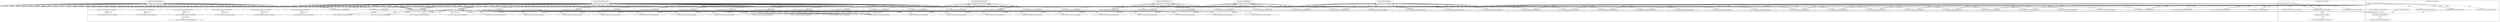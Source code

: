 digraph G {
	"10.1.80.1:42604#ServerID_OuterContainerID"->"1_fwatchdog#ServerID_667d78fb58-2fhs5"[ label="GET" ];
	"1_fwatchdog#ServerID_667d78fb58-2fhs5"->"10.1.80.1:42604#ServerID_OuterContainerID"[ label="RESPONSE" ];
	"10.1.80.1:42606#ServerID_OuterContainerID"->"1_fwatchdog#ServerID_667d78fb58-2fhs5"[ label="GET" ];
	"10.1.80.1:53608#ServerID_OuterContainerID"->"1_fwatchdog#ServerID_6dcbcc88d5-4vpdn"[ label="GET" ];
	"10.1.80.1:52539#ServerID_OuterContainerID"->"1_fwatchdog#ServerID_8665dd9487-x4b6d"[ label="GET" ];
	"1_fwatchdog#ServerID_6dcbcc88d5-4vpdn"->"10.1.80.1:53606#ServerID_OuterContainerID"[ label="RESPONSE" ];
	"1_fwatchdog#ServerID_6dcbcc88d5-4vpdn"->"10.1.80.1:53608#ServerID_OuterContainerID"[ label="RESPONSE" ];
	"1_fwatchdog#ServerID_667d78fb58-2fhs5"->"10.1.80.1:42606#ServerID_OuterContainerID"[ label="RESPONSE" ];
	"1_fwatchdog#ServerID_8665dd9487-x4b6d"->"10.1.80.1:52539#ServerID_OuterContainerID"[ label="RESPONSE" ];
	"10.1.80.1:53606#ServerID_OuterContainerID"->"1_fwatchdog#ServerID_6dcbcc88d5-4vpdn"[ label="GET" ];
	"1_fwatchdog#ServerID_8665dd9487-x4b6d"->"10.1.80.1:52538#ServerID_OuterContainerID"[ label="RESPONSE" ];
	"10.1.80.1:54096#ServerID_OuterContainerID"->"1_fwatchdog#ServerID_76c96688d7-2rgjp"[ label="GET" ];
	"10.1.80.1:52538#ServerID_OuterContainerID"->"1_fwatchdog#ServerID_8665dd9487-x4b6d"[ label="GET" ];
	"1_fwatchdog#ServerID_76c96688d7-2rgjp"->"10.1.80.1:54096#ServerID_OuterContainerID"[ label="RESPONSE" ];
	"10.1.80.1:54094#ServerID_OuterContainerID"->"1_fwatchdog#ServerID_76c96688d7-2rgjp"[ label="GET" ];
	"1_fwatchdog#ServerID_76c96688d7-2rgjp"->"10.1.80.1:54094#ServerID_OuterContainerID"[ label="RESPONSE" ];
	"10.1.80.1:42634#ServerID_OuterContainerID"->"1_fwatchdog#ServerID_667d78fb58-2fhs5"[ label="GET" ];
	"1_fwatchdog#ServerID_667d78fb58-2fhs5"->"10.1.80.1:42634#ServerID_OuterContainerID"[ label="RESPONSE" ];
	"10.1.80.1:42632#ServerID_OuterContainerID"->"1_fwatchdog#ServerID_667d78fb58-2fhs5"[ label="GET" ];
	"1_fwatchdog#ServerID_6dcbcc88d5-4vpdn"->"gateway:8080#ServerID_OuterContainerID"[ label="POST" ];
	"1_fwatchdog#ServerID_667d78fb58-2fhs5"->"10.1.80.1:42632#ServerID_OuterContainerID"[ label="RESPONSE" ];
	"10.1.80.1:53638#ServerID_OuterContainerID"->"1_fwatchdog#ServerID_6dcbcc88d5-4vpdn"[ label="GET" ];
	"10.1.80.1:53636#ServerID_OuterContainerID"->"1_fwatchdog#ServerID_6dcbcc88d5-4vpdn"[ label="GET" ];
	"1_fwatchdog#ServerID_6dcbcc88d5-4vpdn"->"10.1.80.1:53638#ServerID_OuterContainerID"[ label="RESPONSE" ];
	"1_fwatchdog#ServerID_6dcbcc88d5-4vpdn"->"10.1.80.1:53636#ServerID_OuterContainerID"[ label="RESPONSE" ];
	"10.1.80.247:59974#ServerID_OuterContainerID"->"1_fwatchdog#ServerID_6dcbcc88d5-4vpdn"[ label="POST" ];
	"1_fwatchdog#ServerID_6dcbcc88d5-4vpdn"->"10.1.80.247:8080#ServerID_OuterContainerID"[ label="POST" ];
	"10.1.80.247:33316#ServerID_OuterContainerID"->"1_fwatchdog#ServerID_667d78fb58-2fhs5"[ label="POST" ];
	"1_fwatchdog#ServerID_667d78fb58-2fhs5"->"10.1.80.247:33316#ServerID_OuterContainerID"[ label="RESPONSE" ];
	"10.1.80.247:8080#ServerID_OuterContainerID"->"1_fwatchdog#ServerID_6dcbcc88d5-4vpdn"[ label="RESPONSE" ];
	"gateway:8080#ServerID_OuterContainerID"->"1_fwatchdog#ServerID_6dcbcc88d5-4vpdn"[ label="RESPONSE" ];
	"1_fwatchdog#ServerID_6dcbcc88d5-4vpdn"->"10.1.80.247:59974#ServerID_OuterContainerID"[ label="RESPONSE" ];
	"10.1.80.1:52584#ServerID_OuterContainerID"->"1_fwatchdog#ServerID_8665dd9487-x4b6d"[ label="GET" ];
	"10.1.80.1:52586#ServerID_OuterContainerID"->"1_fwatchdog#ServerID_8665dd9487-x4b6d"[ label="GET" ];
	"1_fwatchdog#ServerID_8665dd9487-x4b6d"->"10.1.80.1:52584#ServerID_OuterContainerID"[ label="RESPONSE" ];
	"1_fwatchdog#ServerID_8665dd9487-x4b6d"->"10.1.80.1:52586#ServerID_OuterContainerID"[ label="RESPONSE" ];
	"10.1.80.247:59974#ServerID_OuterContainerID"->"1_fwatchdog#ServerID_6dcbcc88d5-4vpdn"[ label="POST" ];
	"1_fwatchdog#ServerID_6dcbcc88d5-4vpdn"->"gateway:8080#ServerID_OuterContainerID"[ label="POST" ];
	"1_fwatchdog#ServerID_6dcbcc88d5-4vpdn"->"10.1.80.247:8080#ServerID_OuterContainerID"[ label="POST" ];
	"10.1.80.247:33316#ServerID_OuterContainerID"->"1_fwatchdog#ServerID_667d78fb58-2fhs5"[ label="POST" ];
	"1_fwatchdog#ServerID_667d78fb58-2fhs5"->"10.1.80.247:33316#ServerID_OuterContainerID"[ label="RESPONSE" ];
	"10.1.80.247:8080#ServerID_OuterContainerID"->"1_fwatchdog#ServerID_6dcbcc88d5-4vpdn"[ label="RESPONSE" ];
	"gateway:8080#ServerID_OuterContainerID"->"1_fwatchdog#ServerID_6dcbcc88d5-4vpdn"[ label="RESPONSE" ];
	"1_fwatchdog#ServerID_6dcbcc88d5-4vpdn"->"10.1.80.247:59974#ServerID_OuterContainerID"[ label="RESPONSE" ];
	"10.1.80.1:54150#ServerID_OuterContainerID"->"1_fwatchdog#ServerID_76c96688d7-2rgjp"[ label="GET" ];
	"10.1.80.1:54148#ServerID_OuterContainerID"->"1_fwatchdog#ServerID_76c96688d7-2rgjp"[ label="GET" ];
	"1_fwatchdog#ServerID_76c96688d7-2rgjp"->"10.1.80.1:54150#ServerID_OuterContainerID"[ label="RESPONSE" ];
	"1_fwatchdog#ServerID_76c96688d7-2rgjp"->"10.1.80.1:54148#ServerID_OuterContainerID"[ label="RESPONSE" ];
	"10.1.80.247:59974#ServerID_OuterContainerID"->"1_fwatchdog#ServerID_6dcbcc88d5-4vpdn"[ label="POST" ];
	"1_fwatchdog#ServerID_6dcbcc88d5-4vpdn"->"gateway:8080#ServerID_OuterContainerID"[ label="POST" ];
	"1_fwatchdog#ServerID_6dcbcc88d5-4vpdn"->"10.1.80.247:8080#ServerID_OuterContainerID"[ label="POST" ];
	"10.1.80.247:33316#ServerID_OuterContainerID"->"1_fwatchdog#ServerID_667d78fb58-2fhs5"[ label="POST" ];
	"1_fwatchdog#ServerID_667d78fb58-2fhs5"->"10.1.80.247:33316#ServerID_OuterContainerID"[ label="RESPONSE" ];
	"10.1.80.247:8080#ServerID_OuterContainerID"->"1_fwatchdog#ServerID_6dcbcc88d5-4vpdn"[ label="RESPONSE" ];
	"gateway:8080#ServerID_OuterContainerID"->"1_fwatchdog#ServerID_6dcbcc88d5-4vpdn"[ label="RESPONSE" ];
	"1_fwatchdog#ServerID_6dcbcc88d5-4vpdn"->"10.1.80.247:59974#ServerID_OuterContainerID"[ label="RESPONSE" ];
	"10.1.80.247:59974#ServerID_OuterContainerID"->"1_fwatchdog#ServerID_6dcbcc88d5-4vpdn"[ label="POST" ];
	"1_fwatchdog#ServerID_6dcbcc88d5-4vpdn"->"gateway:8080#ServerID_OuterContainerID"[ label="POST" ];
	"1_fwatchdog#ServerID_6dcbcc88d5-4vpdn"->"10.1.80.247:8080#ServerID_OuterContainerID"[ label="POST" ];
	"10.1.80.247:33316#ServerID_OuterContainerID"->"1_fwatchdog#ServerID_667d78fb58-2fhs5"[ label="POST" ];
	"1_fwatchdog#ServerID_667d78fb58-2fhs5"->"10.1.80.247:33316#ServerID_OuterContainerID"[ label="RESPONSE" ];
	"10.1.80.247:8080#ServerID_OuterContainerID"->"1_fwatchdog#ServerID_6dcbcc88d5-4vpdn"[ label="RESPONSE" ];
	"gateway:8080#ServerID_OuterContainerID"->"1_fwatchdog#ServerID_6dcbcc88d5-4vpdn"[ label="RESPONSE" ];
	"1_fwatchdog#ServerID_6dcbcc88d5-4vpdn"->"10.1.80.247:59974#ServerID_OuterContainerID"[ label="RESPONSE" ];
	"10.1.80.247:59974#ServerID_OuterContainerID"->"1_fwatchdog#ServerID_6dcbcc88d5-4vpdn"[ label="POST" ];
	"1_fwatchdog#ServerID_6dcbcc88d5-4vpdn"->"gateway:8080#ServerID_OuterContainerID"[ label="POST" ];
	"1_fwatchdog#ServerID_6dcbcc88d5-4vpdn"->"10.1.80.247:8080#ServerID_OuterContainerID"[ label="POST" ];
	"10.1.80.247:33316#ServerID_OuterContainerID"->"1_fwatchdog#ServerID_667d78fb58-2fhs5"[ label="POST" ];
	"1_fwatchdog#ServerID_667d78fb58-2fhs5"->"10.1.80.247:33316#ServerID_OuterContainerID"[ label="RESPONSE" ];
	"10.1.80.247:8080#ServerID_OuterContainerID"->"1_fwatchdog#ServerID_6dcbcc88d5-4vpdn"[ label="RESPONSE" ];
	"gateway:8080#ServerID_OuterContainerID"->"1_fwatchdog#ServerID_6dcbcc88d5-4vpdn"[ label="RESPONSE" ];
	"1_fwatchdog#ServerID_6dcbcc88d5-4vpdn"->"10.1.80.247:59974#ServerID_OuterContainerID"[ label="RESPONSE" ];
	"10.1.80.247:59974#ServerID_OuterContainerID"->"1_fwatchdog#ServerID_6dcbcc88d5-4vpdn"[ label="POST" ];
	"1_fwatchdog#ServerID_6dcbcc88d5-4vpdn"->"gateway:8080#ServerID_OuterContainerID"[ label="POST" ];
	"1_fwatchdog#ServerID_6dcbcc88d5-4vpdn"->"10.1.80.247:8080#ServerID_OuterContainerID"[ label="POST" ];
	"10.1.80.247:33316#ServerID_OuterContainerID"->"1_fwatchdog#ServerID_667d78fb58-2fhs5"[ label="POST" ];
	"1_fwatchdog#ServerID_667d78fb58-2fhs5"->"10.1.80.247:33316#ServerID_OuterContainerID"[ label="RESPONSE" ];
	"10.1.80.247:8080#ServerID_OuterContainerID"->"1_fwatchdog#ServerID_6dcbcc88d5-4vpdn"[ label="RESPONSE" ];
	"gateway:8080#ServerID_OuterContainerID"->"1_fwatchdog#ServerID_6dcbcc88d5-4vpdn"[ label="RESPONSE" ];
	"1_fwatchdog#ServerID_6dcbcc88d5-4vpdn"->"10.1.80.247:59974#ServerID_OuterContainerID"[ label="RESPONSE" ];
	"10.1.80.247:59974#ServerID_OuterContainerID"->"1_fwatchdog#ServerID_6dcbcc88d5-4vpdn"[ label="POST" ];
	"1_fwatchdog#ServerID_6dcbcc88d5-4vpdn"->"gateway:8080#ServerID_OuterContainerID"[ label="POST" ];
	"1_fwatchdog#ServerID_6dcbcc88d5-4vpdn"->"10.1.80.247:8080#ServerID_OuterContainerID"[ label="POST" ];
	"10.1.80.247:33316#ServerID_OuterContainerID"->"1_fwatchdog#ServerID_667d78fb58-2fhs5"[ label="POST" ];
	"1_fwatchdog#ServerID_667d78fb58-2fhs5"->"10.1.80.247:33316#ServerID_OuterContainerID"[ label="RESPONSE" ];
	"10.1.80.247:8080#ServerID_OuterContainerID"->"1_fwatchdog#ServerID_6dcbcc88d5-4vpdn"[ label="RESPONSE" ];
	"gateway:8080#ServerID_OuterContainerID"->"1_fwatchdog#ServerID_6dcbcc88d5-4vpdn"[ label="RESPONSE" ];
	"1_fwatchdog#ServerID_6dcbcc88d5-4vpdn"->"10.1.80.247:59974#ServerID_OuterContainerID"[ label="RESPONSE" ];
	"10.1.80.1:53582#ServerID_OuterContainerID"->"1_fwatchdog#ServerID_d4de233c55aa"[ label="read" ];
	"10.1.80.247:59974#ServerID_OuterContainerID"->"1_fwatchdog#ServerID_6dcbcc88d5-4vpdn"[ label="POST" ];
	"1_fwatchdog#ServerID_6dcbcc88d5-4vpdn"->"gateway:8080#ServerID_OuterContainerID"[ label="POST" ];
	"1_fwatchdog#ServerID_6dcbcc88d5-4vpdn"->"10.1.80.247:8080#ServerID_OuterContainerID"[ label="POST" ];
	"10.1.80.247:33316#ServerID_OuterContainerID"->"1_fwatchdog#ServerID_667d78fb58-2fhs5"[ label="POST" ];
	"1_fwatchdog#ServerID_667d78fb58-2fhs5"->"10.1.80.247:33316#ServerID_OuterContainerID"[ label="RESPONSE" ];
	"10.1.80.1:53584#ServerID_OuterContainerID"->"1_fwatchdog#ServerID_d4de233c55aa"[ label="read" ];
	"10.1.80.247:8080#ServerID_OuterContainerID"->"1_fwatchdog#ServerID_6dcbcc88d5-4vpdn"[ label="RESPONSE" ];
	"gateway:8080#ServerID_OuterContainerID"->"1_fwatchdog#ServerID_6dcbcc88d5-4vpdn"[ label="RESPONSE" ];
	"1_fwatchdog#ServerID_6dcbcc88d5-4vpdn"->"10.1.80.247:59974#ServerID_OuterContainerID"[ label="RESPONSE" ];
	"10.1.80.247:59974#ServerID_OuterContainerID"->"1_fwatchdog#ServerID_6dcbcc88d5-4vpdn"[ label="POST" ];
	"1_fwatchdog#ServerID_6dcbcc88d5-4vpdn"->"gateway:8080#ServerID_OuterContainerID"[ label="POST" ];
	"1_fwatchdog#ServerID_6dcbcc88d5-4vpdn"->"10.1.80.247:8080#ServerID_OuterContainerID"[ label="POST" ];
	"10.1.80.247:33316#ServerID_OuterContainerID"->"1_fwatchdog#ServerID_667d78fb58-2fhs5"[ label="POST" ];
	"1_fwatchdog#ServerID_d4de233c55aa"->"10.1.80.1:53584#ServerID_OuterContainerID"[ label="write" ];
	"1_fwatchdog#ServerID_667d78fb58-2fhs5"->"10.1.80.247:33316#ServerID_OuterContainerID"[ label="RESPONSE" ];
	"10.1.80.247:8080#ServerID_OuterContainerID"->"1_fwatchdog#ServerID_6dcbcc88d5-4vpdn"[ label="RESPONSE" ];
	"gateway:8080#ServerID_OuterContainerID"->"1_fwatchdog#ServerID_6dcbcc88d5-4vpdn"[ label="RESPONSE" ];
	"1_fwatchdog#ServerID_6dcbcc88d5-4vpdn"->"10.1.80.247:59974#ServerID_OuterContainerID"[ label="RESPONSE" ];
	"10.1.80.247:59974#ServerID_OuterContainerID"->"1_fwatchdog#ServerID_6dcbcc88d5-4vpdn"[ label="POST" ];
	"1_fwatchdog#ServerID_6dcbcc88d5-4vpdn"->"gateway:8080#ServerID_OuterContainerID"[ label="POST" ];
	"1_fwatchdog#ServerID_6dcbcc88d5-4vpdn"->"10.1.80.247:8080#ServerID_OuterContainerID"[ label="POST" ];
	"1_fwatchdog#ServerID_d4de233c55aa"->"10.1.80.1:53582#ServerID_OuterContainerID"[ label="write" ];
	"10.1.80.247:33316#ServerID_OuterContainerID"->"1_fwatchdog#ServerID_667d78fb58-2fhs5"[ label="POST" ];
	"10.1.80.247:8080#ServerID_OuterContainerID"->"1_fwatchdog#ServerID_6dcbcc88d5-4vpdn"[ label="RESPONSE" ];
	"1_fwatchdog#ServerID_667d78fb58-2fhs5"->"10.1.80.247:33316#ServerID_OuterContainerID"[ label="RESPONSE" ];
	"gateway:8080#ServerID_OuterContainerID"->"1_fwatchdog#ServerID_6dcbcc88d5-4vpdn"[ label="RESPONSE" ];
	"1_fwatchdog#ServerID_6dcbcc88d5-4vpdn"->"10.1.80.247:59974#ServerID_OuterContainerID"[ label="RESPONSE" ];
	"10.1.80.247:59974#ServerID_OuterContainerID"->"1_fwatchdog#ServerID_6dcbcc88d5-4vpdn"[ label="POST" ];
	"1_fwatchdog#ServerID_6dcbcc88d5-4vpdn"->"gateway:8080#ServerID_OuterContainerID"[ label="POST" ];
	"1_fwatchdog#ServerID_6dcbcc88d5-4vpdn"->"10.1.80.247:8080#ServerID_OuterContainerID"[ label="POST" ];
	"10.1.80.247:33316#ServerID_OuterContainerID"->"1_fwatchdog#ServerID_667d78fb58-2fhs5"[ label="POST" ];
	"1_fwatchdog#ServerID_667d78fb58-2fhs5"->"10.1.80.247:33316#ServerID_OuterContainerID"[ label="RESPONSE" ];
	"10.1.80.247:8080#ServerID_OuterContainerID"->"1_fwatchdog#ServerID_6dcbcc88d5-4vpdn"[ label="RESPONSE" ];
	"gateway:8080#ServerID_OuterContainerID"->"1_fwatchdog#ServerID_6dcbcc88d5-4vpdn"[ label="RESPONSE" ];
	"10.1.80.1:52514#ServerID_OuterContainerID"->"1_fwatchdog#ServerID_8df4e6f0b536"[ label="read" ];
	"1_fwatchdog#ServerID_6dcbcc88d5-4vpdn"->"10.1.80.247:59974#ServerID_OuterContainerID"[ label="RESPONSE" ];
	"10.1.80.1:52516#ServerID_OuterContainerID"->"1_fwatchdog#ServerID_8df4e6f0b536"[ label="read" ];
	"10.1.80.247:59974#ServerID_OuterContainerID"->"1_fwatchdog#ServerID_6dcbcc88d5-4vpdn"[ label="POST" ];
	"10.1.80.247:8080#ServerID_OuterContainerID"->"1_fwatchdog#ServerID_6dcbcc88d5-4vpdn"[ label="RESPONSE" ];
	"10.1.80.247:33316#ServerID_OuterContainerID"->"1_fwatchdog#ServerID_667d78fb58-2fhs5"[ label="POST" ];
	"1_fwatchdog#ServerID_667d78fb58-2fhs5"->"10.1.80.247:33316#ServerID_OuterContainerID"[ label="RESPONSE" ];
	"1_fwatchdog#ServerID_6dcbcc88d5-4vpdn"->"10.1.80.247:8080#ServerID_OuterContainerID"[ label="POST" ];
	"gateway:8080#ServerID_OuterContainerID"->"1_fwatchdog#ServerID_6dcbcc88d5-4vpdn"[ label="RESPONSE" ];
	"1_fwatchdog#ServerID_6dcbcc88d5-4vpdn"->"gateway:8080#ServerID_OuterContainerID"[ label="POST" ];
	"1_fwatchdog#ServerID_6dcbcc88d5-4vpdn"->"10.1.80.247:59974#ServerID_OuterContainerID"[ label="RESPONSE" ];
	"10.1.80.247:59974#ServerID_OuterContainerID"->"1_fwatchdog#ServerID_6dcbcc88d5-4vpdn"[ label="POST" ];
	"1_fwatchdog#ServerID_6dcbcc88d5-4vpdn"->"gateway:8080#ServerID_OuterContainerID"[ label="POST" ];
	"1_fwatchdog#ServerID_6dcbcc88d5-4vpdn"->"10.1.80.247:8080#ServerID_OuterContainerID"[ label="POST" ];
	"1_fwatchdog#ServerID_8df4e6f0b536"->"10.1.80.1:52516#ServerID_OuterContainerID"[ label="write" ];
	"10.1.80.247:33316#ServerID_OuterContainerID"->"1_fwatchdog#ServerID_667d78fb58-2fhs5"[ label="POST" ];
	"10.1.80.247:8080#ServerID_OuterContainerID"->"1_fwatchdog#ServerID_6dcbcc88d5-4vpdn"[ label="RESPONSE" ];
	"1_fwatchdog#ServerID_667d78fb58-2fhs5"->"10.1.80.247:33316#ServerID_OuterContainerID"[ label="RESPONSE" ];
	"gateway:8080#ServerID_OuterContainerID"->"1_fwatchdog#ServerID_6dcbcc88d5-4vpdn"[ label="RESPONSE" ];
	"1_fwatchdog#ServerID_6dcbcc88d5-4vpdn"->"10.1.80.247:59974#ServerID_OuterContainerID"[ label="RESPONSE" ];
	"10.1.80.247:59974#ServerID_OuterContainerID"->"1_fwatchdog#ServerID_6dcbcc88d5-4vpdn"[ label="POST" ];
	"1_fwatchdog#ServerID_6dcbcc88d5-4vpdn"->"gateway:8080#ServerID_OuterContainerID"[ label="POST" ];
	"1_fwatchdog#ServerID_6dcbcc88d5-4vpdn"->"10.1.80.247:8080#ServerID_OuterContainerID"[ label="POST" ];
	"10.1.80.247:33316#ServerID_OuterContainerID"->"1_fwatchdog#ServerID_667d78fb58-2fhs5"[ label="POST" ];
	"1_fwatchdog#ServerID_667d78fb58-2fhs5"->"10.1.80.247:33316#ServerID_OuterContainerID"[ label="RESPONSE" ];
	"1_fwatchdog#ServerID_8df4e6f0b536"->"10.1.80.1:52514#ServerID_OuterContainerID"[ label="write" ];
	"10.1.80.247:8080#ServerID_OuterContainerID"->"1_fwatchdog#ServerID_6dcbcc88d5-4vpdn"[ label="RESPONSE" ];
	"gateway:8080#ServerID_OuterContainerID"->"1_fwatchdog#ServerID_6dcbcc88d5-4vpdn"[ label="RESPONSE" ];
	"1_fwatchdog#ServerID_6dcbcc88d5-4vpdn"->"10.1.80.247:59974#ServerID_OuterContainerID"[ label="RESPONSE" ];
	"10.1.80.247:59974#ServerID_OuterContainerID"->"1_fwatchdog#ServerID_6dcbcc88d5-4vpdn"[ label="POST" ];
	"1_fwatchdog#ServerID_6dcbcc88d5-4vpdn"->"gateway:8080#ServerID_OuterContainerID"[ label="POST" ];
	"1_fwatchdog#ServerID_6dcbcc88d5-4vpdn"->"10.1.80.247:8080#ServerID_OuterContainerID"[ label="POST" ];
	"10.1.80.247:33316#ServerID_OuterContainerID"->"1_fwatchdog#ServerID_667d78fb58-2fhs5"[ label="POST" ];
	"1_fwatchdog#ServerID_667d78fb58-2fhs5"->"10.1.80.247:33316#ServerID_OuterContainerID"[ label="RESPONSE" ];
	"10.1.80.247:8080#ServerID_OuterContainerID"->"1_fwatchdog#ServerID_6dcbcc88d5-4vpdn"[ label="RESPONSE" ];
	"10.1.80.1:54070#ServerID_OuterContainerID"->"1_fwatchdog#ServerID_a5edef8e0079"[ label="read" ];
	"gateway:8080#ServerID_OuterContainerID"->"1_fwatchdog#ServerID_6dcbcc88d5-4vpdn"[ label="RESPONSE" ];
	"1_fwatchdog#ServerID_6dcbcc88d5-4vpdn"->"10.1.80.247:59974#ServerID_OuterContainerID"[ label="RESPONSE" ];
	"10.1.80.247:59974#ServerID_OuterContainerID"->"1_fwatchdog#ServerID_6dcbcc88d5-4vpdn"[ label="POST" ];
	"1_fwatchdog#ServerID_6dcbcc88d5-4vpdn"->"gateway:8080#ServerID_OuterContainerID"[ label="POST" ];
	"1_fwatchdog#ServerID_6dcbcc88d5-4vpdn"->"10.1.80.247:8080#ServerID_OuterContainerID"[ label="POST" ];
	"10.1.80.247:33316#ServerID_OuterContainerID"->"1_fwatchdog#ServerID_667d78fb58-2fhs5"[ label="POST" ];
	"1_fwatchdog#ServerID_667d78fb58-2fhs5"->"10.1.80.247:33316#ServerID_OuterContainerID"[ label="RESPONSE" ];
	"10.1.80.247:8080#ServerID_OuterContainerID"->"1_fwatchdog#ServerID_6dcbcc88d5-4vpdn"[ label="RESPONSE" ];
	"gateway:8080#ServerID_OuterContainerID"->"1_fwatchdog#ServerID_6dcbcc88d5-4vpdn"[ label="RESPONSE" ];
	"10.1.80.1:54072#ServerID_OuterContainerID"->"1_fwatchdog#ServerID_a5edef8e0079"[ label="read" ];
	"1_fwatchdog#ServerID_6dcbcc88d5-4vpdn"->"10.1.80.247:59974#ServerID_OuterContainerID"[ label="RESPONSE" ];
	"10.1.80.247:59974#ServerID_OuterContainerID"->"1_fwatchdog#ServerID_6dcbcc88d5-4vpdn"[ label="POST" ];
	"1_fwatchdog#ServerID_6dcbcc88d5-4vpdn"->"gateway:8080#ServerID_OuterContainerID"[ label="POST" ];
	"1_fwatchdog#ServerID_6dcbcc88d5-4vpdn"->"10.1.80.247:8080#ServerID_OuterContainerID"[ label="POST" ];
	"10.1.80.247:33316#ServerID_OuterContainerID"->"1_fwatchdog#ServerID_667d78fb58-2fhs5"[ label="POST" ];
	"1_fwatchdog#ServerID_667d78fb58-2fhs5"->"10.1.80.247:33316#ServerID_OuterContainerID"[ label="RESPONSE" ];
	"10.1.80.247:8080#ServerID_OuterContainerID"->"1_fwatchdog#ServerID_6dcbcc88d5-4vpdn"[ label="RESPONSE" ];
	"gateway:8080#ServerID_OuterContainerID"->"1_fwatchdog#ServerID_6dcbcc88d5-4vpdn"[ label="RESPONSE" ];
	"1_fwatchdog#ServerID_6dcbcc88d5-4vpdn"->"10.1.80.247:59974#ServerID_OuterContainerID"[ label="RESPONSE" ];
	"10.1.80.1:42819#ServerID_OuterContainerID"->"1_fwatchdog#ServerID_667d78fb58-2fhs5"[ label="GET" ];
	"10.1.80.1:42818#ServerID_OuterContainerID"->"1_fwatchdog#ServerID_667d78fb58-2fhs5"[ label="GET" ];
	"1_fwatchdog#ServerID_667d78fb58-2fhs5"->"10.1.80.1:42818#ServerID_OuterContainerID"[ label="RESPONSE" ];
	"1_fwatchdog#ServerID_667d78fb58-2fhs5"->"10.1.80.1:42819#ServerID_OuterContainerID"[ label="RESPONSE" ];
	"10.1.80.247:59974#ServerID_OuterContainerID"->"1_fwatchdog#ServerID_6dcbcc88d5-4vpdn"[ label="POST" ];
	"1_fwatchdog#ServerID_6dcbcc88d5-4vpdn"->"gateway:8080#ServerID_OuterContainerID"[ label="POST" ];
	"1_fwatchdog#ServerID_6dcbcc88d5-4vpdn"->"10.1.80.247:8080#ServerID_OuterContainerID"[ label="POST" ];
	"10.1.80.247:33316#ServerID_OuterContainerID"->"1_fwatchdog#ServerID_667d78fb58-2fhs5"[ label="POST" ];
	"1_fwatchdog#ServerID_a5edef8e0079"->"10.1.80.1:54072#ServerID_OuterContainerID"[ label="write" ];
	"1_fwatchdog#ServerID_667d78fb58-2fhs5"->"10.1.80.247:33316#ServerID_OuterContainerID"[ label="RESPONSE" ];
	"10.1.80.247:8080#ServerID_OuterContainerID"->"1_fwatchdog#ServerID_6dcbcc88d5-4vpdn"[ label="RESPONSE" ];
	"gateway:8080#ServerID_OuterContainerID"->"1_fwatchdog#ServerID_6dcbcc88d5-4vpdn"[ label="RESPONSE" ];
	"1_fwatchdog#ServerID_6dcbcc88d5-4vpdn"->"10.1.80.247:59974#ServerID_OuterContainerID"[ label="RESPONSE" ];
	"1_fwatchdog#ServerID_a5edef8e0079"->"10.1.80.1:54070#ServerID_OuterContainerID"[ label="write" ];
	"10.1.80.247:59974#ServerID_OuterContainerID"->"1_fwatchdog#ServerID_6dcbcc88d5-4vpdn"[ label="POST" ];
	"1_fwatchdog#ServerID_6dcbcc88d5-4vpdn"->"gateway:8080#ServerID_OuterContainerID"[ label="POST" ];
	"1_fwatchdog#ServerID_6dcbcc88d5-4vpdn"->"10.1.80.247:8080#ServerID_OuterContainerID"[ label="POST" ];
	"10.1.80.247:33316#ServerID_OuterContainerID"->"1_fwatchdog#ServerID_667d78fb58-2fhs5"[ label="POST" ];
	"1_fwatchdog#ServerID_667d78fb58-2fhs5"->"10.1.80.247:33316#ServerID_OuterContainerID"[ label="RESPONSE" ];
	"10.1.80.247:8080#ServerID_OuterContainerID"->"1_fwatchdog#ServerID_6dcbcc88d5-4vpdn"[ label="RESPONSE" ];
	"gateway:8080#ServerID_OuterContainerID"->"1_fwatchdog#ServerID_6dcbcc88d5-4vpdn"[ label="RESPONSE" ];
	"1_fwatchdog#ServerID_6dcbcc88d5-4vpdn"->"10.1.80.247:59974#ServerID_OuterContainerID"[ label="RESPONSE" ];
	"10.1.80.1:53837#ServerID_OuterContainerID"->"1_fwatchdog#ServerID_6dcbcc88d5-4vpdn"[ label="GET" ];
	"10.1.80.1:53836#ServerID_OuterContainerID"->"1_fwatchdog#ServerID_6dcbcc88d5-4vpdn"[ label="GET" ];
	"1_fwatchdog#ServerID_6dcbcc88d5-4vpdn"->"10.1.80.1:53837#ServerID_OuterContainerID"[ label="RESPONSE" ];
	"1_fwatchdog#ServerID_6dcbcc88d5-4vpdn"->"10.1.80.1:53836#ServerID_OuterContainerID"[ label="RESPONSE" ];
	"10.1.80.1:42606#ServerID_OuterContainerID"->"1_fwatchdog#ServerID_79226724f3b6"[ label="read" ];
	"10.1.80.1:52772#ServerID_OuterContainerID"->"1_fwatchdog#ServerID_8665dd9487-x4b6d"[ label="GET" ];
	"10.1.80.1:52770#ServerID_OuterContainerID"->"1_fwatchdog#ServerID_8665dd9487-x4b6d"[ label="GET" ];
	"1_fwatchdog#ServerID_8665dd9487-x4b6d"->"10.1.80.1:52772#ServerID_OuterContainerID"[ label="RESPONSE" ];
	"1_fwatchdog#ServerID_8665dd9487-x4b6d"->"10.1.80.1:52770#ServerID_OuterContainerID"[ label="RESPONSE" ];
	"10.1.80.1:54326#ServerID_OuterContainerID"->"1_fwatchdog#ServerID_76c96688d7-2rgjp"[ label="GET" ];
	"1_fwatchdog#ServerID_76c96688d7-2rgjp"->"10.1.80.1:54326#ServerID_OuterContainerID"[ label="RESPONSE" ];
	"10.1.80.1:54327#ServerID_OuterContainerID"->"1_fwatchdog#ServerID_76c96688d7-2rgjp"[ label="GET" ];
	"1_fwatchdog#ServerID_76c96688d7-2rgjp"->"10.1.80.1:54327#ServerID_OuterContainerID"[ label="RESPONSE" ];
	"10.1.80.1:42856#ServerID_OuterContainerID"->"1_fwatchdog#ServerID_667d78fb58-2fhs5"[ label="GET" ];
	"1_fwatchdog#ServerID_667d78fb58-2fhs5"->"10.1.80.1:42856#ServerID_OuterContainerID"[ label="RESPONSE" ];
	"10.1.80.1:42857#ServerID_OuterContainerID"->"1_fwatchdog#ServerID_667d78fb58-2fhs5"[ label="GET" ];
	"1_fwatchdog#ServerID_667d78fb58-2fhs5"->"10.1.80.1:42857#ServerID_OuterContainerID"[ label="RESPONSE" ];
	"10.1.80.1:53858#ServerID_OuterContainerID"->"1_fwatchdog#ServerID_6dcbcc88d5-4vpdn"[ label="GET" ];
	"1_fwatchdog#ServerID_6dcbcc88d5-4vpdn"->"10.1.80.1:53858#ServerID_OuterContainerID"[ label="RESPONSE" ];
	"10.1.80.1:53859#ServerID_OuterContainerID"->"1_fwatchdog#ServerID_6dcbcc88d5-4vpdn"[ label="GET" ];
	"1_fwatchdog#ServerID_6dcbcc88d5-4vpdn"->"10.1.80.1:53859#ServerID_OuterContainerID"[ label="RESPONSE" ];
	"10.1.80.1:52792#ServerID_OuterContainerID"->"1_fwatchdog#ServerID_8665dd9487-x4b6d"[ label="GET" ];
	"1_fwatchdog#ServerID_8665dd9487-x4b6d"->"10.1.80.1:52792#ServerID_OuterContainerID"[ label="RESPONSE" ];
	"10.1.80.1:52790#ServerID_OuterContainerID"->"1_fwatchdog#ServerID_8665dd9487-x4b6d"[ label="GET" ];
	"1_fwatchdog#ServerID_8665dd9487-x4b6d"->"10.1.80.1:52790#ServerID_OuterContainerID"[ label="RESPONSE" ];
	"10.1.80.1:54351#ServerID_OuterContainerID"->"1_fwatchdog#ServerID_76c96688d7-2rgjp"[ label="GET" ];
	"10.1.80.1:54350#ServerID_OuterContainerID"->"1_fwatchdog#ServerID_76c96688d7-2rgjp"[ label="GET" ];
	"1_fwatchdog#ServerID_76c96688d7-2rgjp"->"10.1.80.1:54350#ServerID_OuterContainerID"[ label="RESPONSE" ];
	"1_fwatchdog#ServerID_76c96688d7-2rgjp"->"10.1.80.1:54351#ServerID_OuterContainerID"[ label="RESPONSE" ];
	"10.1.80.1:42604#ServerID_OuterContainerID"->"1_fwatchdog#ServerID_79226724f3b6"[ label="read" ];
	"10.1.80.1:42888#ServerID_OuterContainerID"->"1_fwatchdog#ServerID_667d78fb58-2fhs5"[ label="GET" ];
	"1_fwatchdog#ServerID_667d78fb58-2fhs5"->"10.1.80.1:42888#ServerID_OuterContainerID"[ label="RESPONSE" ];
	"10.1.80.1:42889#ServerID_OuterContainerID"->"1_fwatchdog#ServerID_667d78fb58-2fhs5"[ label="GET" ];
	"10.1.80.1:53890#ServerID_OuterContainerID"->"1_fwatchdog#ServerID_6dcbcc88d5-4vpdn"[ label="GET" ];
	"1_fwatchdog#ServerID_667d78fb58-2fhs5"->"10.1.80.1:42889#ServerID_OuterContainerID"[ label="RESPONSE" ];
	"1_fwatchdog#ServerID_6dcbcc88d5-4vpdn"->"10.1.80.1:53890#ServerID_OuterContainerID"[ label="RESPONSE" ];
	"1_fwatchdog#ServerID_79226724f3b6"->"10.1.80.1:42604#ServerID_OuterContainerID"[ label="write" ];
	"1_fwatchdog#ServerID_79226724f3b6"->"10.1.80.1:42606#ServerID_OuterContainerID"[ label="write" ];
	"10.1.80.1:53606#ServerID_OuterContainerID"->"1_fwatchdog#ServerID_d4de233c55aa"[ label="read" ];
	"10.1.80.1:53608#ServerID_OuterContainerID"->"1_fwatchdog#ServerID_d4de233c55aa"[ label="read" ];
	"1_fwatchdog#ServerID_d4de233c55aa"->"10.1.80.1:53608#ServerID_OuterContainerID"[ label="write" ];
	"1_fwatchdog#ServerID_d4de233c55aa"->"10.1.80.1:53606#ServerID_OuterContainerID"[ label="write" ];
	"10.1.80.1:52538#ServerID_OuterContainerID"->"1_fwatchdog#ServerID_8df4e6f0b536"[ label="read" ];
	"10.1.80.1:52539#ServerID_OuterContainerID"->"1_fwatchdog#ServerID_8df4e6f0b536"[ label="read" ];
	"1_fwatchdog#ServerID_8df4e6f0b536"->"10.1.80.1:52539#ServerID_OuterContainerID"[ label="write" ];
	"1_fwatchdog#ServerID_8df4e6f0b536"->"10.1.80.1:52538#ServerID_OuterContainerID"[ label="write" ];
	"10.1.80.1:54094#ServerID_OuterContainerID"->"1_fwatchdog#ServerID_a5edef8e0079"[ label="read" ];
	"10.1.80.1:54096#ServerID_OuterContainerID"->"1_fwatchdog#ServerID_a5edef8e0079"[ label="read" ];
	"1_fwatchdog#ServerID_a5edef8e0079"->"10.1.80.1:54096#ServerID_OuterContainerID"[ label="write" ];
	"1_fwatchdog#ServerID_a5edef8e0079"->"10.1.80.1:54094#ServerID_OuterContainerID"[ label="write" ];
	"10.1.80.1:42632#ServerID_OuterContainerID"->"1_fwatchdog#ServerID_79226724f3b6"[ label="read" ];
	"10.1.80.1:42634#ServerID_OuterContainerID"->"1_fwatchdog#ServerID_79226724f3b6"[ label="read" ];
	"1_fwatchdog#ServerID_79226724f3b6"->"10.1.80.1:42634#ServerID_OuterContainerID"[ label="write" ];
	"1_fwatchdog#ServerID_79226724f3b6"->"10.1.80.1:42632#ServerID_OuterContainerID"[ label="write" ];
	"1_fwatchdog#ServerID_d4de233c55aa"->"10.1.80.1:53638#ServerID_OuterContainerID"[ label="write" ];
	"10.1.80.1:53638#ServerID_OuterContainerID"->"1_fwatchdog#ServerID_d4de233c55aa"[ label="read" ];
	"10.1.80.1:53636#ServerID_OuterContainerID"->"1_fwatchdog#ServerID_d4de233c55aa"[ label="read" ];
	"1_fwatchdog#ServerID_d4de233c55aa"->"10.1.80.1:53636#ServerID_OuterContainerID"[ label="write" ];
	"10.1.80.247:59974#ServerID_OuterContainerID"->"1_fwatchdog#ServerID_d4de233c55aa"[ label="read" ];
	"1_fwatchdog#ServerID_d4de233c55aa"->"localhost:3000#ServerID_d4de233c55aa"[ label="connect" ];
	"1_fwatchdog#ServerID_d4de233c55aa"->"pipe:[273416759]#ServerID_d4de233c55aa"[ label="write" ];
	"1_fwatchdog#ServerID_d4de233c55aa"->"localhost:3000#ServerID_d4de233c55aa"[ label="write" ];
	"localhost:3000#ServerID_d4de233c55aa"->"1_fwatchdog#ServerID_d4de233c55aa"[ label="read" ];
	"localhost:3000#ServerID_d4de233c55aa"->"10_node#ServerID_d4de233c55aa"[ label="read" ];
	"10_node#ServerID_d4de233c55aa"->"pipe:[273418164]#ServerID_d4de233c55aa"[ label="write" ];
	"/etc/hosts#ServerID_d4de233c55aa"->"10_node#ServerID_d4de233c55aa"[ label="read" ];
	"/etc/resolv.conf#ServerID_d4de233c55aa"->"10_node#ServerID_d4de233c55aa"[ label="read" ];
	"10_node#ServerID_d4de233c55aa"->"10.152.183.10:53#ServerID_OuterContainerID"[ label="sendto" ];
	"10.152.183.10:53#ServerID_OuterContainerID"->"10_node#ServerID_d4de233c55aa"[ label="recvfrom" ];
	"10_node#ServerID_d4de233c55aa"->"gateway:8080#ServerID_OuterContainerID"[ label="connect" ];
	"1_fwatchdog#ServerID_79226724f3b6"->"localhost:3000#ServerID_79226724f3b6"[ label="connect" ];
	"1_fwatchdog#ServerID_79226724f3b6"->"pipe:[273416607]#ServerID_79226724f3b6"[ label="write" ];
	"10.1.80.247:33316#ServerID_OuterContainerID"->"1_fwatchdog#ServerID_79226724f3b6"[ label="read" ];
	"localhost:3000#ServerID_79226724f3b6"->"1_fwatchdog#ServerID_79226724f3b6"[ label="read" ];
	"1_fwatchdog#ServerID_79226724f3b6"->"localhost:3000#ServerID_79226724f3b6"[ label="write" ];
	"10_node#ServerID_79226724f3b6"->"pipe:[273417785]#ServerID_79226724f3b6"[ label="write" ];
	"localhost:3000#ServerID_79226724f3b6"->"10_node#ServerID_79226724f3b6"[ label="read" ];
	"1_fwatchdog#ServerID_79226724f3b6"->"pipe:[273416608]#ServerID_79226724f3b6"[ label="write" ];
	"gateway:8080#ServerID_OuterContainerID"->"10_node#ServerID_d4de233c55aa"[ label="read" ];
	"1_fwatchdog#ServerID_79226724f3b6"->"10.1.80.247:33316#ServerID_OuterContainerID"[ label="write" ];
	"1_fwatchdog#ServerID_d4de233c55aa"->"pipe:[273416760]#ServerID_d4de233c55aa"[ label="write" ];
	"1_fwatchdog#ServerID_d4de233c55aa"->"10.1.80.247:59974#ServerID_OuterContainerID"[ label="write" ];
	"1_fwatchdog#ServerID_8df4e6f0b536"->"10.1.80.1:52586#ServerID_OuterContainerID"[ label="write" ];
	"10.1.80.1:52586#ServerID_OuterContainerID"->"1_fwatchdog#ServerID_8df4e6f0b536"[ label="read" ];
	"10.1.80.1:52584#ServerID_OuterContainerID"->"1_fwatchdog#ServerID_8df4e6f0b536"[ label="read" ];
	"1_fwatchdog#ServerID_8df4e6f0b536"->"10.1.80.1:52584#ServerID_OuterContainerID"[ label="write" ];
	"10.1.80.1:54150#ServerID_OuterContainerID"->"1_fwatchdog#ServerID_a5edef8e0079"[ label="read" ];
	"1_fwatchdog#ServerID_a5edef8e0079"->"10.1.80.1:54150#ServerID_OuterContainerID"[ label="write" ];
	"10.1.80.1:54148#ServerID_OuterContainerID"->"1_fwatchdog#ServerID_a5edef8e0079"[ label="read" ];
	"1_fwatchdog#ServerID_a5edef8e0079"->"10.1.80.1:54148#ServerID_OuterContainerID"[ label="write" ];
	"10.1.80.1:42818#ServerID_OuterContainerID"->"1_fwatchdog#ServerID_79226724f3b6"[ label="read" ];
	"1_fwatchdog#ServerID_79226724f3b6"->"10.1.80.1:42818#ServerID_OuterContainerID"[ label="write" ];
	"1_fwatchdog#ServerID_79226724f3b6"->"10.1.80.1:42819#ServerID_OuterContainerID"[ label="write" ];
	"10.1.80.1:42819#ServerID_OuterContainerID"->"1_fwatchdog#ServerID_79226724f3b6"[ label="read" ];
	"10.1.80.1:53837#ServerID_OuterContainerID"->"1_fwatchdog#ServerID_d4de233c55aa"[ label="read" ];
	"1_fwatchdog#ServerID_d4de233c55aa"->"10.1.80.1:53837#ServerID_OuterContainerID"[ label="write" ];
	"1_fwatchdog#ServerID_d4de233c55aa"->"10.1.80.1:53836#ServerID_OuterContainerID"[ label="write" ];
	"10.1.80.1:53836#ServerID_OuterContainerID"->"1_fwatchdog#ServerID_d4de233c55aa"[ label="read" ];
	"10.1.80.1:52770#ServerID_OuterContainerID"->"1_fwatchdog#ServerID_8df4e6f0b536"[ label="read" ];
	"1_fwatchdog#ServerID_8df4e6f0b536"->"10.1.80.1:52772#ServerID_OuterContainerID"[ label="write" ];
	"10.1.80.1:52772#ServerID_OuterContainerID"->"1_fwatchdog#ServerID_8df4e6f0b536"[ label="read" ];
	"1_fwatchdog#ServerID_8df4e6f0b536"->"10.1.80.1:52770#ServerID_OuterContainerID"[ label="write" ];
	"10.1.80.1:54327#ServerID_OuterContainerID"->"1_fwatchdog#ServerID_a5edef8e0079"[ label="read" ];
	"10.1.80.1:54326#ServerID_OuterContainerID"->"1_fwatchdog#ServerID_a5edef8e0079"[ label="read" ];
	"1_fwatchdog#ServerID_a5edef8e0079"->"10.1.80.1:54326#ServerID_OuterContainerID"[ label="write" ];
	"1_fwatchdog#ServerID_a5edef8e0079"->"10.1.80.1:54327#ServerID_OuterContainerID"[ label="write" ];
	"10.1.80.1:42857#ServerID_OuterContainerID"->"1_fwatchdog#ServerID_79226724f3b6"[ label="read" ];
	"10.1.80.1:42856#ServerID_OuterContainerID"->"1_fwatchdog#ServerID_79226724f3b6"[ label="read" ];
	"1_fwatchdog#ServerID_79226724f3b6"->"10.1.80.1:42856#ServerID_OuterContainerID"[ label="write" ];
	"1_fwatchdog#ServerID_79226724f3b6"->"10.1.80.1:42857#ServerID_OuterContainerID"[ label="write" ];
	"10.1.80.1:53858#ServerID_OuterContainerID"->"1_fwatchdog#ServerID_d4de233c55aa"[ label="read" ];
	"1_fwatchdog#ServerID_d4de233c55aa"->"10.1.80.1:53858#ServerID_OuterContainerID"[ label="write" ];
	"10.1.80.1:53859#ServerID_OuterContainerID"->"1_fwatchdog#ServerID_d4de233c55aa"[ label="read" ];
	"1_fwatchdog#ServerID_d4de233c55aa"->"10.1.80.1:53859#ServerID_OuterContainerID"[ label="write" ];
	"10.1.80.1:52792#ServerID_OuterContainerID"->"1_fwatchdog#ServerID_8df4e6f0b536"[ label="read" ];
	"10.1.80.1:52790#ServerID_OuterContainerID"->"1_fwatchdog#ServerID_8df4e6f0b536"[ label="read" ];
	"1_fwatchdog#ServerID_8df4e6f0b536"->"10.1.80.1:52792#ServerID_OuterContainerID"[ label="write" ];
	"1_fwatchdog#ServerID_8df4e6f0b536"->"10.1.80.1:52790#ServerID_OuterContainerID"[ label="write" ];
	"10.1.80.1:54350#ServerID_OuterContainerID"->"1_fwatchdog#ServerID_a5edef8e0079"[ label="read" ];
	"1_fwatchdog#ServerID_a5edef8e0079"->"10.1.80.1:54350#ServerID_OuterContainerID"[ label="write" ];
	"10.1.80.1:54351#ServerID_OuterContainerID"->"1_fwatchdog#ServerID_a5edef8e0079"[ label="read" ];
	"1_fwatchdog#ServerID_a5edef8e0079"->"10.1.80.1:54351#ServerID_OuterContainerID"[ label="write" ];
	"10.1.80.1:42888#ServerID_OuterContainerID"->"1_fwatchdog#ServerID_79226724f3b6"[ label="read" ];
	"10.1.80.1:42889#ServerID_OuterContainerID"->"1_fwatchdog#ServerID_79226724f3b6"[ label="read" ];
	"1_fwatchdog#ServerID_79226724f3b6"->"10.1.80.1:42888#ServerID_OuterContainerID"[ label="write" ];
	"1_fwatchdog#ServerID_79226724f3b6"->"10.1.80.1:42889#ServerID_OuterContainerID"[ label="write" ];
	"10.1.80.1:53891#ServerID_OuterContainerID"->"1_fwatchdog#ServerID_d4de233c55aa"[ label="read" ];
	"10.1.80.1:53890#ServerID_OuterContainerID"->"1_fwatchdog#ServerID_d4de233c55aa"[ label="read" ];
	"1_fwatchdog#ServerID_d4de233c55aa"->"10.1.80.1:53890#ServerID_OuterContainerID"[ label="write" ];
	"1_fwatchdog#ServerID_d4de233c55aa"->"10.1.80.1:53891#ServerID_OuterContainerID"[ label="write" ];
	"10.1.80.1:52823#ServerID_OuterContainerID"->"1_fwatchdog#ServerID_8df4e6f0b536"[ label="read" ];
	"1_fwatchdog#ServerID_8df4e6f0b536"->"10.1.80.1:52823#ServerID_OuterContainerID"[ label="write" ];
	"10.1.80.1:52822#ServerID_OuterContainerID"->"1_fwatchdog#ServerID_8df4e6f0b536"[ label="read" ];
	"1_fwatchdog#ServerID_8df4e6f0b536"->"10.1.80.1:52822#ServerID_OuterContainerID"[ label="write" ];
	"10.1.80.1:54380#ServerID_OuterContainerID"->"1_fwatchdog#ServerID_a5edef8e0079"[ label="read" ];
	"10.1.80.1:54378#ServerID_OuterContainerID"->"1_fwatchdog#ServerID_a5edef8e0079"[ label="read" ];
	"1_fwatchdog#ServerID_a5edef8e0079"->"10.1.80.1:54378#ServerID_OuterContainerID"[ label="write" ];
	"1_fwatchdog#ServerID_a5edef8e0079"->"10.1.80.1:54380#ServerID_OuterContainerID"[ label="write" ];
	"10.1.80.1:43092#ServerID_OuterContainerID"->"10.1.80.233:8000#ServerID_OuterContainerID"[ label="GET" ];
	"10.1.80.233:8000#ServerID_OuterContainerID"->"10.1.80.1:43092#ServerID_OuterContainerID"[ label="RESPONSE" ];
	"10.1.80.1:13559#ServerID_OuterContainerID"->"10.1.80.247:8080#ServerID_OuterContainerID"[ label="POST" ];
	"10.1.80.247:8080#ServerID_OuterContainerID"->"10.1.80.1:13559#ServerID_OuterContainerID"[ label="RESPONSE" ];
	"10.1.80.247:8080#ServerID_OuterContainerID"->"10.0.88.125:31112#ServerID_OuterContainerID"[ label="RESPONSE" ];
	"10.1.80.1:50937#ServerID_OuterContainerID"->"10.1.80.247:8080#ServerID_OuterContainerID"[ label="POST" ];
	"10.1.80.247:8080#ServerID_OuterContainerID"->"10.1.80.1:50937#ServerID_OuterContainerID"[ label="RESPONSE" ];
	"10.1.80.247:8080#ServerID_OuterContainerID"->"10.0.88.125:31112#ServerID_OuterContainerID"[ label="RESPONSE" ];
	"10.1.80.1:23229#ServerID_OuterContainerID"->"10.1.80.247:8080#ServerID_OuterContainerID"[ label="POST" ];
	"10.1.80.247:8080#ServerID_OuterContainerID"->"10.1.80.1:23229#ServerID_OuterContainerID"[ label="RESPONSE" ];
	"10.1.80.247:8080#ServerID_OuterContainerID"->"10.0.88.125:31112#ServerID_OuterContainerID"[ label="RESPONSE" ];
	"10.1.80.1:7534#ServerID_OuterContainerID"->"10.1.80.247:8080#ServerID_OuterContainerID"[ label="POST" ];
	"10.1.80.247:8080#ServerID_OuterContainerID"->"10.1.80.1:7534#ServerID_OuterContainerID"[ label="RESPONSE" ];
	"10.1.80.247:8080#ServerID_OuterContainerID"->"10.0.88.125:31112#ServerID_OuterContainerID"[ label="RESPONSE" ];
	"10.1.80.1:23927#ServerID_OuterContainerID"->"10.1.80.247:8080#ServerID_OuterContainerID"[ label="POST" ];
	"10.1.80.243:49946#ServerID_OuterContainerID"->"10.1.80.247:8082#ServerID_OuterContainerID"[ label="GET" ];
	"10.1.80.247:8082#ServerID_OuterContainerID"->"10.1.80.243:49946#ServerID_OuterContainerID"[ label="RESPONSE" ];
	"10.1.80.247:8080#ServerID_OuterContainerID"->"10.1.80.1:23927#ServerID_OuterContainerID"[ label="RESPONSE" ];
	"10.1.80.247:8080#ServerID_OuterContainerID"->"10.0.88.125:31112#ServerID_OuterContainerID"[ label="RESPONSE" ];
	"10.1.80.1:21551#ServerID_OuterContainerID"->"10.1.80.247:8080#ServerID_OuterContainerID"[ label="POST" ];
	"10.1.80.247:8080#ServerID_OuterContainerID"->"10.1.80.1:21551#ServerID_OuterContainerID"[ label="RESPONSE" ];
	"10.1.80.247:8080#ServerID_OuterContainerID"->"10.0.88.125:31112#ServerID_OuterContainerID"[ label="RESPONSE" ];
	"10.1.80.1:59180#ServerID_OuterContainerID"->"10.1.80.247:8080#ServerID_OuterContainerID"[ label="GET" ];
	"10.1.80.1:59178#ServerID_OuterContainerID"->"10.1.80.247:8080#ServerID_OuterContainerID"[ label="GET" ];
	"10.1.80.247:8080#ServerID_OuterContainerID"->"10.1.80.1:59180#ServerID_OuterContainerID"[ label="RESPONSE" ];
	"10.1.80.247:8080#ServerID_OuterContainerID"->"10.1.80.1:59178#ServerID_OuterContainerID"[ label="RESPONSE" ];
	"10.1.80.1:5466#ServerID_OuterContainerID"->"10.1.80.247:8080#ServerID_OuterContainerID"[ label="POST" ];
	"10.1.80.247:8080#ServerID_OuterContainerID"->"10.1.80.1:5466#ServerID_OuterContainerID"[ label="RESPONSE" ];
	"10.1.80.247:8080#ServerID_OuterContainerID"->"10.0.88.125:31112#ServerID_OuterContainerID"[ label="RESPONSE" ];
	"10.1.80.1:61238#ServerID_OuterContainerID"->"10.1.80.247:8080#ServerID_OuterContainerID"[ label="POST" ];
	"10.1.80.247:8080#ServerID_OuterContainerID"->"10.1.80.1:61238#ServerID_OuterContainerID"[ label="RESPONSE" ];
	"10.1.80.1:35074#ServerID_OuterContainerID"->"10.1.80.235:8181#ServerID_OuterContainerID"[ label="GET" ];
	"10.1.80.247:8080#ServerID_OuterContainerID"->"10.0.88.125:31112#ServerID_OuterContainerID"[ label="RESPONSE" ];
	"10.1.80.235:8181#ServerID_OuterContainerID"->"10.1.80.1:35074#ServerID_OuterContainerID"[ label="RESPONSE" ];
	"10.1.80.1:39435#ServerID_OuterContainerID"->"10.1.80.247:8080#ServerID_OuterContainerID"[ label="POST" ];
	"10.1.80.247:8080#ServerID_OuterContainerID"->"10.1.80.1:39435#ServerID_OuterContainerID"[ label="RESPONSE" ];
	"10.1.80.247:8080#ServerID_OuterContainerID"->"10.0.88.125:31112#ServerID_OuterContainerID"[ label="RESPONSE" ];
	"10.1.80.1:34450#ServerID_OuterContainerID"->"10.1.80.247:8080#ServerID_OuterContainerID"[ label="POST" ];
	"10.1.80.247:8080#ServerID_OuterContainerID"->"10.1.80.1:34450#ServerID_OuterContainerID"[ label="RESPONSE" ];
	"10.1.80.247:8080#ServerID_OuterContainerID"->"10.0.88.125:31112#ServerID_OuterContainerID"[ label="RESPONSE" ];
	"10.1.80.1:23777#ServerID_OuterContainerID"->"10.1.80.247:8080#ServerID_OuterContainerID"[ label="POST" ];
	"10.1.80.247:8080#ServerID_OuterContainerID"->"10.1.80.1:23777#ServerID_OuterContainerID"[ label="RESPONSE" ];
	"10.1.80.247:8080#ServerID_OuterContainerID"->"10.0.88.125:31112#ServerID_OuterContainerID"[ label="RESPONSE" ];
	"10.1.80.1:21029#ServerID_OuterContainerID"->"10.1.80.247:8080#ServerID_OuterContainerID"[ label="POST" ];
	"10.1.80.247:8080#ServerID_OuterContainerID"->"10.1.80.1:21029#ServerID_OuterContainerID"[ label="RESPONSE" ];
	"10.1.80.1:32134#ServerID_OuterContainerID"->"10.1.80.247:8080#ServerID_OuterContainerID"[ label="POST" ];
	"10.1.80.247:8080#ServerID_OuterContainerID"->"10.1.80.1:32134#ServerID_OuterContainerID"[ label="RESPONSE" ];
	"10.1.80.247:8080#ServerID_OuterContainerID"->"10.0.88.125:31112#ServerID_OuterContainerID"[ label="RESPONSE" ];
	"10.1.80.1:31787#ServerID_OuterContainerID"->"10.1.80.247:8080#ServerID_OuterContainerID"[ label="POST" ];
	"10.1.80.247:8080#ServerID_OuterContainerID"->"10.1.80.1:31787#ServerID_OuterContainerID"[ label="RESPONSE" ];
	"10.1.80.247:8080#ServerID_OuterContainerID"->"10.0.88.125:31112#ServerID_OuterContainerID"[ label="RESPONSE" ];
	"10.1.80.1:27560#ServerID_OuterContainerID"->"10.1.80.247:8080#ServerID_OuterContainerID"[ label="POST" ];
	"10.1.80.1:45950#ServerID_OuterContainerID"->"10.1.80.243:9090#ServerID_OuterContainerID"[ label="GET" ];
	"10.1.80.243:9090#ServerID_OuterContainerID"->"10.1.80.1:45950#ServerID_OuterContainerID"[ label="RESPONSE" ];
	"10.1.80.247:8080#ServerID_OuterContainerID"->"10.1.80.1:27560#ServerID_OuterContainerID"[ label="RESPONSE" ];
	"10.1.80.247:8080#ServerID_OuterContainerID"->"10.0.88.125:31112#ServerID_OuterContainerID"[ label="RESPONSE" ];
	"10.1.80.1:41628#ServerID_OuterContainerID"->"10.1.80.247:8080#ServerID_OuterContainerID"[ label="POST" ];
	"10.1.80.247:8080#ServerID_OuterContainerID"->"10.1.80.1:41628#ServerID_OuterContainerID"[ label="RESPONSE" ];
	"10.1.80.247:8080#ServerID_OuterContainerID"->"10.0.88.125:31112#ServerID_OuterContainerID"[ label="RESPONSE" ];
	"10.1.80.1:12663#ServerID_OuterContainerID"->"10.1.80.247:8080#ServerID_OuterContainerID"[ label="POST" ];
	"10.1.80.247:8080#ServerID_OuterContainerID"->"10.1.80.1:12663#ServerID_OuterContainerID"[ label="RESPONSE" ];
	"10.1.80.247:8080#ServerID_OuterContainerID"->"10.0.88.125:31112#ServerID_OuterContainerID"[ label="RESPONSE" ];
	"10.1.80.1:46975#ServerID_OuterContainerID"->"10.1.80.247:8080#ServerID_OuterContainerID"[ label="POST" ];
	"10.1.80.247:8080#ServerID_OuterContainerID"->"10.1.80.1:46975#ServerID_OuterContainerID"[ label="RESPONSE" ];
	"10.1.80.247:8080#ServerID_OuterContainerID"->"10.0.88.125:31112#ServerID_OuterContainerID"[ label="RESPONSE" ];
	"10.1.80.1:1026#ServerID_OuterContainerID"->"10.1.80.247:8080#ServerID_OuterContainerID"[ label="POST" ];
	"10.1.80.247:8080#ServerID_OuterContainerID"->"10.1.80.1:1026#ServerID_OuterContainerID"[ label="RESPONSE" ];
	"10.1.80.247:8080#ServerID_OuterContainerID"->"10.0.88.125:31112#ServerID_OuterContainerID"[ label="RESPONSE" ];
	"10.1.80.1:35024#ServerID_OuterContainerID"->"10.1.80.247:8080#ServerID_OuterContainerID"[ label="POST" ];
	"10.1.80.247:8080#ServerID_OuterContainerID"->"10.1.80.1:35024#ServerID_OuterContainerID"[ label="RESPONSE" ];
	"10.1.80.247:8080#ServerID_OuterContainerID"->"10.0.88.125:31112#ServerID_OuterContainerID"[ label="RESPONSE" ];
	"10.1.80.1:43440#ServerID_OuterContainerID"->"10.1.80.245:9093#ServerID_OuterContainerID"[ label="GET" ];
	"10.1.80.245:9093#ServerID_OuterContainerID"->"10.1.80.1:43440#ServerID_OuterContainerID"[ label="RESPONSE" ];
	"10.1.80.1:39724#ServerID_OuterContainerID"->"10.1.80.235:8080#ServerID_OuterContainerID"[ label="GET" ];
	"10.1.80.235:8080#ServerID_OuterContainerID"->"10.1.80.1:39724#ServerID_OuterContainerID"[ label="RESPONSE" ];
	"10.1.80.1:46040#ServerID_OuterContainerID"->"10.1.80.243:9090#ServerID_OuterContainerID"[ label="GET" ];
	"10.1.80.243:9090#ServerID_OuterContainerID"->"10.1.80.1:46040#ServerID_OuterContainerID"[ label="RESPONSE" ];
	"10.1.80.1:59354#ServerID_OuterContainerID"->"10.1.80.247:8080#ServerID_OuterContainerID"[ label="GET" ];
	"10.1.80.1:59352#ServerID_OuterContainerID"->"10.1.80.247:8080#ServerID_OuterContainerID"[ label="GET" ];
	"10.1.80.247:8080#ServerID_OuterContainerID"->"10.1.80.1:59354#ServerID_OuterContainerID"[ label="RESPONSE" ];
	"10.1.80.247:8080#ServerID_OuterContainerID"->"10.1.80.1:59352#ServerID_OuterContainerID"[ label="RESPONSE" ];
	subgraph "clusterServerID_667d78fb58-2fhs5" {
	label="clusterServerID_667d78fb58-2fhs5";
	"1_fwatchdog#ServerID_667d78fb58-2fhs5" [ shape=box ];

}
;
	subgraph "clusterServerID_6dcbcc88d5-4vpdn" {
	label="clusterServerID_6dcbcc88d5-4vpdn";
	"1_fwatchdog#ServerID_6dcbcc88d5-4vpdn" [ shape=box ];

}
;
	subgraph "clusterServerID_76c96688d7-2rgjp" {
	label="clusterServerID_76c96688d7-2rgjp";
	"1_fwatchdog#ServerID_76c96688d7-2rgjp" [ shape=box ];

}
;
	subgraph "clusterServerID_79226724f3b6" {
	label="clusterServerID_79226724f3b6";
	"10_node#ServerID_79226724f3b6" [ shape=box ];
	"1_fwatchdog#ServerID_79226724f3b6" [ shape=box ];
	"localhost:3000#ServerID_79226724f3b6" [ shape=diamond ];
	"pipe:[273416607]#ServerID_79226724f3b6" [ shape=ellipse ];
	"pipe:[273416608]#ServerID_79226724f3b6" [ shape=ellipse ];
	"pipe:[273417785]#ServerID_79226724f3b6" [ shape=ellipse ];

}
;
	subgraph "clusterServerID_8665dd9487-x4b6d" {
	label="clusterServerID_8665dd9487-x4b6d";
	"1_fwatchdog#ServerID_8665dd9487-x4b6d" [ shape=box ];

}
;
	subgraph "clusterServerID_8df4e6f0b536" {
	label="clusterServerID_8df4e6f0b536";
	"1_fwatchdog#ServerID_8df4e6f0b536" [ shape=box ];

}
;
	subgraph "clusterServerID_OuterContainerID" {
	label="clusterServerID_OuterContainerID";
	"10.0.88.125:31112#ServerID_OuterContainerID" [ shape=diamond ];
	"10.1.80.1:1026#ServerID_OuterContainerID" [ shape=diamond ];
	"10.1.80.1:12663#ServerID_OuterContainerID" [ shape=diamond ];
	"10.1.80.1:13559#ServerID_OuterContainerID" [ shape=diamond ];
	"10.1.80.1:21029#ServerID_OuterContainerID" [ shape=diamond ];
	"10.1.80.1:21551#ServerID_OuterContainerID" [ shape=diamond ];
	"10.1.80.1:23229#ServerID_OuterContainerID" [ shape=diamond ];
	"10.1.80.1:23777#ServerID_OuterContainerID" [ shape=diamond ];
	"10.1.80.1:23927#ServerID_OuterContainerID" [ shape=diamond ];
	"10.1.80.1:27560#ServerID_OuterContainerID" [ shape=diamond ];
	"10.1.80.1:31787#ServerID_OuterContainerID" [ shape=diamond ];
	"10.1.80.1:32134#ServerID_OuterContainerID" [ shape=diamond ];
	"10.1.80.1:34450#ServerID_OuterContainerID" [ shape=diamond ];
	"10.1.80.1:35024#ServerID_OuterContainerID" [ shape=diamond ];
	"10.1.80.1:35074#ServerID_OuterContainerID" [ shape=diamond ];
	"10.1.80.1:39435#ServerID_OuterContainerID" [ shape=diamond ];
	"10.1.80.1:39724#ServerID_OuterContainerID" [ shape=diamond ];
	"10.1.80.1:41628#ServerID_OuterContainerID" [ shape=diamond ];
	"10.1.80.1:42604#ServerID_OuterContainerID" [ shape=diamond ];
	"10.1.80.1:42606#ServerID_OuterContainerID" [ shape=diamond ];
	"10.1.80.1:42632#ServerID_OuterContainerID" [ shape=diamond ];
	"10.1.80.1:42634#ServerID_OuterContainerID" [ shape=diamond ];
	"10.1.80.1:42818#ServerID_OuterContainerID" [ shape=diamond ];
	"10.1.80.1:42819#ServerID_OuterContainerID" [ shape=diamond ];
	"10.1.80.1:42856#ServerID_OuterContainerID" [ shape=diamond ];
	"10.1.80.1:42857#ServerID_OuterContainerID" [ shape=diamond ];
	"10.1.80.1:42888#ServerID_OuterContainerID" [ shape=diamond ];
	"10.1.80.1:42889#ServerID_OuterContainerID" [ shape=diamond ];
	"10.1.80.1:43092#ServerID_OuterContainerID" [ shape=diamond ];
	"10.1.80.1:43440#ServerID_OuterContainerID" [ shape=diamond ];
	"10.1.80.1:45950#ServerID_OuterContainerID" [ shape=diamond ];
	"10.1.80.1:46040#ServerID_OuterContainerID" [ shape=diamond ];
	"10.1.80.1:46975#ServerID_OuterContainerID" [ shape=diamond ];
	"10.1.80.1:50937#ServerID_OuterContainerID" [ shape=diamond ];
	"10.1.80.1:52514#ServerID_OuterContainerID" [ shape=diamond ];
	"10.1.80.1:52516#ServerID_OuterContainerID" [ shape=diamond ];
	"10.1.80.1:52538#ServerID_OuterContainerID" [ shape=diamond ];
	"10.1.80.1:52539#ServerID_OuterContainerID" [ shape=diamond ];
	"10.1.80.1:52584#ServerID_OuterContainerID" [ shape=diamond ];
	"10.1.80.1:52586#ServerID_OuterContainerID" [ shape=diamond ];
	"10.1.80.1:52770#ServerID_OuterContainerID" [ shape=diamond ];
	"10.1.80.1:52772#ServerID_OuterContainerID" [ shape=diamond ];
	"10.1.80.1:52790#ServerID_OuterContainerID" [ shape=diamond ];
	"10.1.80.1:52792#ServerID_OuterContainerID" [ shape=diamond ];
	"10.1.80.1:52822#ServerID_OuterContainerID" [ shape=diamond ];
	"10.1.80.1:52823#ServerID_OuterContainerID" [ shape=diamond ];
	"10.1.80.1:53582#ServerID_OuterContainerID" [ shape=diamond ];
	"10.1.80.1:53584#ServerID_OuterContainerID" [ shape=diamond ];
	"10.1.80.1:53606#ServerID_OuterContainerID" [ shape=diamond ];
	"10.1.80.1:53608#ServerID_OuterContainerID" [ shape=diamond ];
	"10.1.80.1:53636#ServerID_OuterContainerID" [ shape=diamond ];
	"10.1.80.1:53638#ServerID_OuterContainerID" [ shape=diamond ];
	"10.1.80.1:53836#ServerID_OuterContainerID" [ shape=diamond ];
	"10.1.80.1:53837#ServerID_OuterContainerID" [ shape=diamond ];
	"10.1.80.1:53858#ServerID_OuterContainerID" [ shape=diamond ];
	"10.1.80.1:53859#ServerID_OuterContainerID" [ shape=diamond ];
	"10.1.80.1:53890#ServerID_OuterContainerID" [ shape=diamond ];
	"10.1.80.1:53891#ServerID_OuterContainerID" [ shape=diamond ];
	"10.1.80.1:54070#ServerID_OuterContainerID" [ shape=diamond ];
	"10.1.80.1:54072#ServerID_OuterContainerID" [ shape=diamond ];
	"10.1.80.1:54094#ServerID_OuterContainerID" [ shape=diamond ];
	"10.1.80.1:54096#ServerID_OuterContainerID" [ shape=diamond ];
	"10.1.80.1:54148#ServerID_OuterContainerID" [ shape=diamond ];
	"10.1.80.1:54150#ServerID_OuterContainerID" [ shape=diamond ];
	"10.1.80.1:54326#ServerID_OuterContainerID" [ shape=diamond ];
	"10.1.80.1:54327#ServerID_OuterContainerID" [ shape=diamond ];
	"10.1.80.1:54350#ServerID_OuterContainerID" [ shape=diamond ];
	"10.1.80.1:54351#ServerID_OuterContainerID" [ shape=diamond ];
	"10.1.80.1:54378#ServerID_OuterContainerID" [ shape=diamond ];
	"10.1.80.1:54380#ServerID_OuterContainerID" [ shape=diamond ];
	"10.1.80.1:5466#ServerID_OuterContainerID" [ shape=diamond ];
	"10.1.80.1:59178#ServerID_OuterContainerID" [ shape=diamond ];
	"10.1.80.1:59180#ServerID_OuterContainerID" [ shape=diamond ];
	"10.1.80.1:59352#ServerID_OuterContainerID" [ shape=diamond ];
	"10.1.80.1:59354#ServerID_OuterContainerID" [ shape=diamond ];
	"10.1.80.1:61238#ServerID_OuterContainerID" [ shape=diamond ];
	"10.1.80.1:7534#ServerID_OuterContainerID" [ shape=diamond ];
	"10.1.80.233:8000#ServerID_OuterContainerID" [ shape=diamond ];
	"10.1.80.235:8080#ServerID_OuterContainerID" [ shape=diamond ];
	"10.1.80.235:8181#ServerID_OuterContainerID" [ shape=diamond ];
	"10.1.80.243:49946#ServerID_OuterContainerID" [ shape=diamond ];
	"10.1.80.243:9090#ServerID_OuterContainerID" [ shape=diamond ];
	"10.1.80.245:9093#ServerID_OuterContainerID" [ shape=diamond ];
	"10.1.80.247:33316#ServerID_OuterContainerID" [ shape=diamond ];
	"10.1.80.247:59974#ServerID_OuterContainerID" [ shape=diamond ];
	"10.1.80.247:8080#ServerID_OuterContainerID" [ shape=diamond ];
	"10.1.80.247:8082#ServerID_OuterContainerID" [ shape=diamond ];
	"10.152.183.10:53#ServerID_OuterContainerID" [ shape=diamond ];
	"gateway:8080#ServerID_OuterContainerID" [ shape=diamond ];

}
;
	subgraph "clusterServerID_a5edef8e0079" {
	label="clusterServerID_a5edef8e0079";
	"1_fwatchdog#ServerID_a5edef8e0079" [ shape=box ];

}
;
	subgraph "clusterServerID_d4de233c55aa" {
	label="clusterServerID_d4de233c55aa";
	"/etc/hosts#ServerID_d4de233c55aa" [ shape=ellipse ];
	"/etc/resolv.conf#ServerID_d4de233c55aa" [ shape=ellipse ];
	"10_node#ServerID_d4de233c55aa" [ shape=box ];
	"1_fwatchdog#ServerID_d4de233c55aa" [ shape=box ];
	"localhost:3000#ServerID_d4de233c55aa" [ shape=diamond ];
	"pipe:[273416759]#ServerID_d4de233c55aa" [ shape=ellipse ];
	"pipe:[273416760]#ServerID_d4de233c55aa" [ shape=ellipse ];
	"pipe:[273418164]#ServerID_d4de233c55aa" [ shape=ellipse ];

}
;

}
